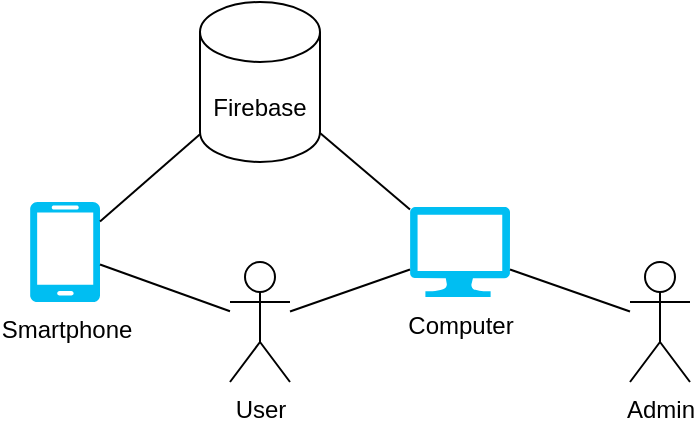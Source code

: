 <mxfile version="24.7.17">
  <diagram name="Page-1" id="TjKZ9AnNWDTdcxcvKIvT">
    <mxGraphModel dx="1123" dy="702" grid="1" gridSize="10" guides="1" tooltips="1" connect="1" arrows="1" fold="1" page="1" pageScale="1" pageWidth="827" pageHeight="1169" math="0" shadow="0">
      <root>
        <mxCell id="0" />
        <mxCell id="1" parent="0" />
        <mxCell id="uGU2qy9-HuIoa-jCnEob-1" value="User" style="shape=umlActor;verticalLabelPosition=bottom;verticalAlign=top;html=1;outlineConnect=0;" vertex="1" parent="1">
          <mxGeometry x="360" y="310" width="30" height="60" as="geometry" />
        </mxCell>
        <mxCell id="uGU2qy9-HuIoa-jCnEob-2" value="Smartphone" style="verticalLabelPosition=bottom;html=1;verticalAlign=top;align=center;strokeColor=none;fillColor=#00BEF2;shape=mxgraph.azure.mobile;pointerEvents=1;" vertex="1" parent="1">
          <mxGeometry x="260" y="280" width="35" height="50" as="geometry" />
        </mxCell>
        <mxCell id="uGU2qy9-HuIoa-jCnEob-3" value="" style="endArrow=none;html=1;rounded=0;" edge="1" parent="1" source="uGU2qy9-HuIoa-jCnEob-1" target="uGU2qy9-HuIoa-jCnEob-2">
          <mxGeometry width="50" height="50" relative="1" as="geometry">
            <mxPoint x="550" y="480" as="sourcePoint" />
            <mxPoint x="600" y="430" as="targetPoint" />
          </mxGeometry>
        </mxCell>
        <mxCell id="uGU2qy9-HuIoa-jCnEob-4" value="Firebase" style="shape=cylinder3;whiteSpace=wrap;html=1;boundedLbl=1;backgroundOutline=1;size=15;" vertex="1" parent="1">
          <mxGeometry x="345" y="180" width="60" height="80" as="geometry" />
        </mxCell>
        <mxCell id="uGU2qy9-HuIoa-jCnEob-5" value="Computer" style="verticalLabelPosition=bottom;html=1;verticalAlign=top;align=center;strokeColor=none;fillColor=#00BEF2;shape=mxgraph.azure.computer;pointerEvents=1;" vertex="1" parent="1">
          <mxGeometry x="450" y="282.5" width="50" height="45" as="geometry" />
        </mxCell>
        <mxCell id="uGU2qy9-HuIoa-jCnEob-9" value="" style="endArrow=none;html=1;rounded=0;" edge="1" parent="1" source="uGU2qy9-HuIoa-jCnEob-1" target="uGU2qy9-HuIoa-jCnEob-5">
          <mxGeometry width="50" height="50" relative="1" as="geometry">
            <mxPoint x="550" y="480" as="sourcePoint" />
            <mxPoint x="600" y="430" as="targetPoint" />
            <Array as="points" />
          </mxGeometry>
        </mxCell>
        <mxCell id="uGU2qy9-HuIoa-jCnEob-12" value="Admin" style="shape=umlActor;verticalLabelPosition=bottom;verticalAlign=top;html=1;outlineConnect=0;" vertex="1" parent="1">
          <mxGeometry x="560" y="310" width="30" height="60" as="geometry" />
        </mxCell>
        <mxCell id="uGU2qy9-HuIoa-jCnEob-13" value="" style="endArrow=none;html=1;rounded=0;" edge="1" parent="1" source="uGU2qy9-HuIoa-jCnEob-2" target="uGU2qy9-HuIoa-jCnEob-4">
          <mxGeometry width="50" height="50" relative="1" as="geometry">
            <mxPoint x="400" y="510" as="sourcePoint" />
            <mxPoint x="450" y="460" as="targetPoint" />
          </mxGeometry>
        </mxCell>
        <mxCell id="uGU2qy9-HuIoa-jCnEob-14" value="" style="endArrow=none;html=1;rounded=0;" edge="1" parent="1" source="uGU2qy9-HuIoa-jCnEob-5" target="uGU2qy9-HuIoa-jCnEob-4">
          <mxGeometry width="50" height="50" relative="1" as="geometry">
            <mxPoint x="400" y="510" as="sourcePoint" />
            <mxPoint x="450" y="460" as="targetPoint" />
          </mxGeometry>
        </mxCell>
        <mxCell id="uGU2qy9-HuIoa-jCnEob-15" value="" style="endArrow=none;html=1;rounded=0;" edge="1" parent="1" source="uGU2qy9-HuIoa-jCnEob-5" target="uGU2qy9-HuIoa-jCnEob-12">
          <mxGeometry width="50" height="50" relative="1" as="geometry">
            <mxPoint x="400" y="510" as="sourcePoint" />
            <mxPoint x="450" y="460" as="targetPoint" />
          </mxGeometry>
        </mxCell>
      </root>
    </mxGraphModel>
  </diagram>
</mxfile>
